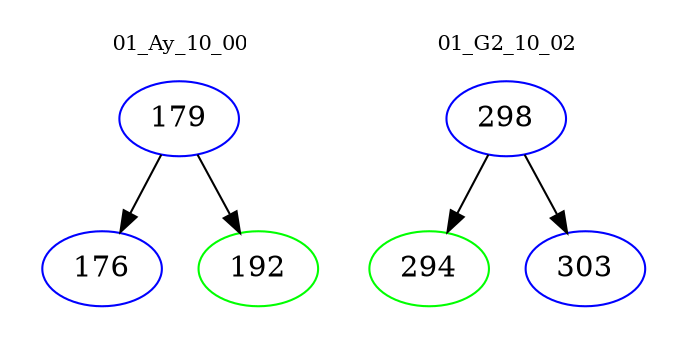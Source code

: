 digraph{
subgraph cluster_0 {
color = white
label = "01_Ay_10_00";
fontsize=10;
T0_179 [label="179", color="blue"]
T0_179 -> T0_176 [color="black"]
T0_176 [label="176", color="blue"]
T0_179 -> T0_192 [color="black"]
T0_192 [label="192", color="green"]
}
subgraph cluster_1 {
color = white
label = "01_G2_10_02";
fontsize=10;
T1_298 [label="298", color="blue"]
T1_298 -> T1_294 [color="black"]
T1_294 [label="294", color="green"]
T1_298 -> T1_303 [color="black"]
T1_303 [label="303", color="blue"]
}
}

